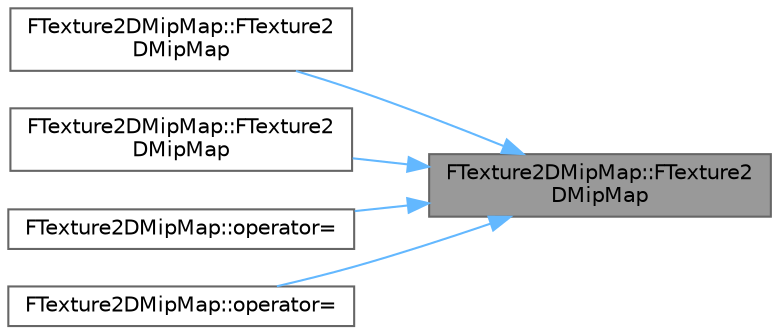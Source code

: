 digraph "FTexture2DMipMap::FTexture2DMipMap"
{
 // INTERACTIVE_SVG=YES
 // LATEX_PDF_SIZE
  bgcolor="transparent";
  edge [fontname=Helvetica,fontsize=10,labelfontname=Helvetica,labelfontsize=10];
  node [fontname=Helvetica,fontsize=10,shape=box,height=0.2,width=0.4];
  rankdir="RL";
  Node1 [id="Node000001",label="FTexture2DMipMap::FTexture2\lDMipMap",height=0.2,width=0.4,color="gray40", fillcolor="grey60", style="filled", fontcolor="black",tooltip=" "];
  Node1 -> Node2 [id="edge1_Node000001_Node000002",dir="back",color="steelblue1",style="solid",tooltip=" "];
  Node2 [id="Node000002",label="FTexture2DMipMap::FTexture2\lDMipMap",height=0.2,width=0.4,color="grey40", fillcolor="white", style="filled",URL="$d9/df2/structFTexture2DMipMap.html#a83f589a91018534148ca00e5c07a9204",tooltip=" "];
  Node1 -> Node3 [id="edge2_Node000001_Node000003",dir="back",color="steelblue1",style="solid",tooltip=" "];
  Node3 [id="Node000003",label="FTexture2DMipMap::FTexture2\lDMipMap",height=0.2,width=0.4,color="grey40", fillcolor="white", style="filled",URL="$d9/df2/structFTexture2DMipMap.html#a29cff4695f444d79104edec28ca0e13f",tooltip=" "];
  Node1 -> Node4 [id="edge3_Node000001_Node000004",dir="back",color="steelblue1",style="solid",tooltip=" "];
  Node4 [id="Node000004",label="FTexture2DMipMap::operator=",height=0.2,width=0.4,color="grey40", fillcolor="white", style="filled",URL="$d9/df2/structFTexture2DMipMap.html#a6ea851939e95e1d7ce59920e408a92a4",tooltip=" "];
  Node1 -> Node5 [id="edge4_Node000001_Node000005",dir="back",color="steelblue1",style="solid",tooltip=" "];
  Node5 [id="Node000005",label="FTexture2DMipMap::operator=",height=0.2,width=0.4,color="grey40", fillcolor="white", style="filled",URL="$d9/df2/structFTexture2DMipMap.html#a1aa12b7b0c24412de66728c62f9a1d75",tooltip=" "];
}
